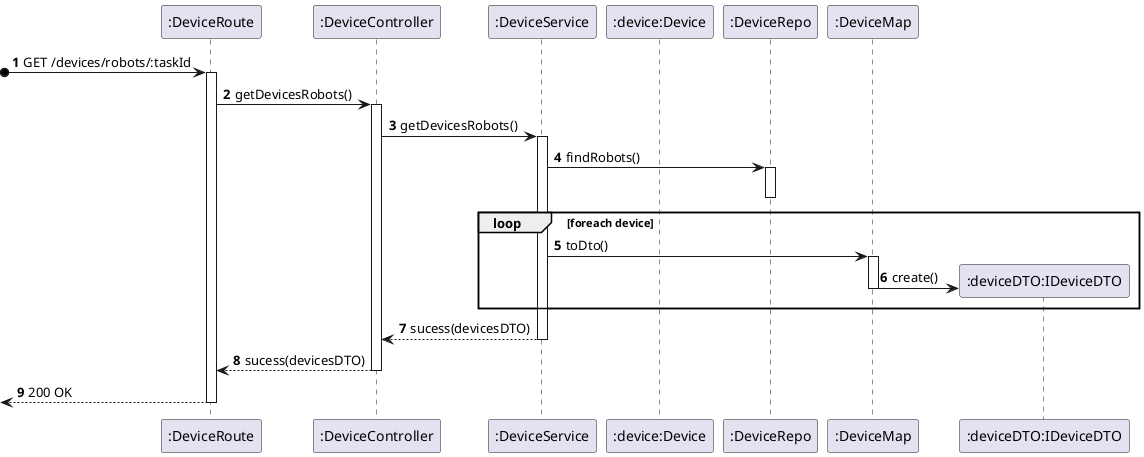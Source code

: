 @startuml process-view
autonumber
participant ROUTE as ":DeviceRoute"
participant CTRL as ":DeviceController"
participant SRV as ":DeviceService"
participant BUILD as ":device:Device"
participant REPO as ":DeviceRepo"
participant MAP as ":DeviceMap"
participant DTO as ":deviceDTO:IDeviceDTO"

?o-> ROUTE : GET /devices/robots/:taskId
activate ROUTE

ROUTE -> CTRL : getDevicesRobots()
activate CTRL
CTRL -> SRV : getDevicesRobots()
activate SRV
SRV-> REPO : findRobots()
activate REPO
deactivate REPO
  loop foreach device
    SRV -> MAP : toDto()
    activate MAP
    MAP -> DTO** : create()
    deactivate MAP
  end
SRV --> CTRL : sucess(devicesDTO)
deactivate SRV
CTRL --> ROUTE : sucess(devicesDTO)
deactivate CTRL
<-- ROUTE : 200 OK
deactivate ROUTE

@enduml
